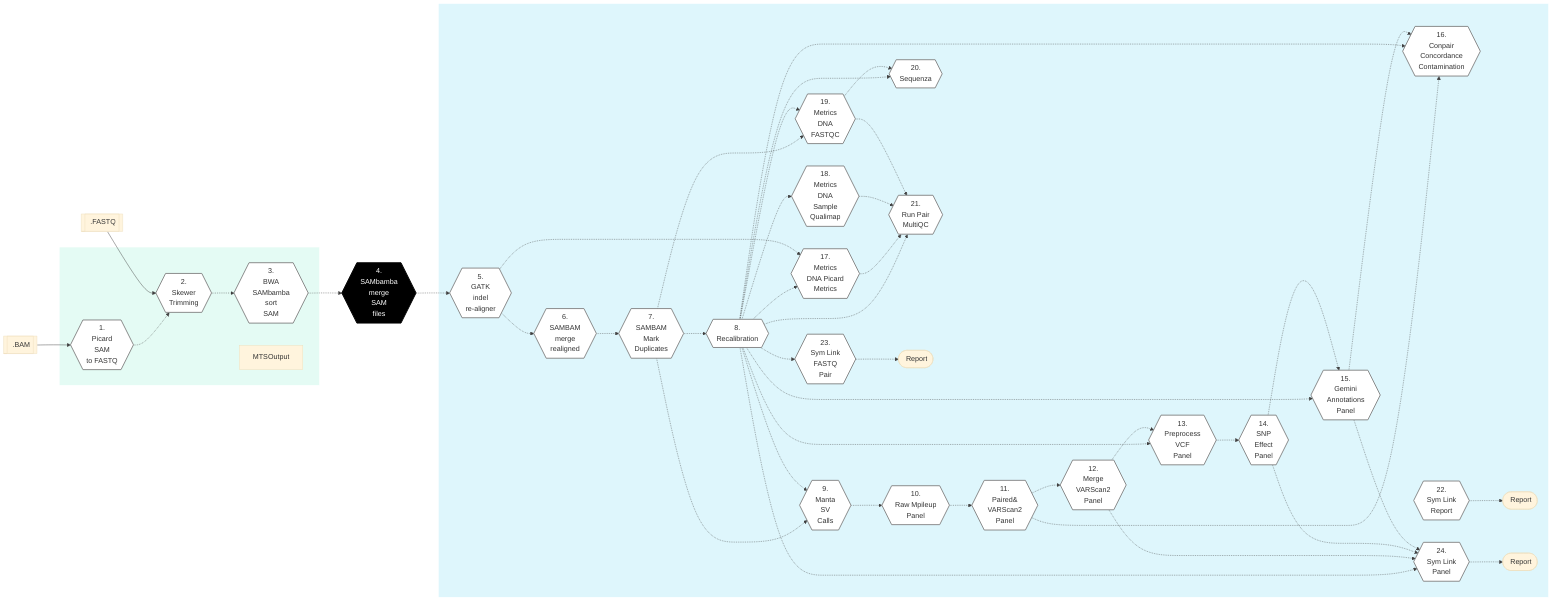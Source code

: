 %%{init: {'theme': 'base', 'themeVariables': { 'lineColor': '#404040'}}}%%

        %% GenPipes Schema for tumor_pair.py
        %% Ref: https://bitbucket.org/mugqic/genpipes/src/master/pipelines/tumor_pair/
        %% Author Shaloo Shalini <shalz@hotmail.com>
        %% -t sv

        graph LR
        Node1{{ 1. <br/> Picard<br/>SAM<br/>to FASTQ }}:::nodefill
        Node2{{ 2. <br/> Skewer<br/>Trimming }}:::nodefill
        Node3{{ 3. <br/> BWA<br/>SAMbamba<br/>sort<br/>SAM }}:::nodefill
        Node4{{ 4. <br/> SAMbamba<br/>merge<br/>SAM<br/>files }}:::nodefillblack
        Node5{{ 5. <br/> GATK<br/>indel<br/>re-aligner }}:::nodefill
        Node6{{ 6. <br/> SAMBAM<br/>merge<br/>realigned }}:::nodefill
        Node7{{ 7. <br/> SAMBAM<br/>Mark<br/>Duplicates }}:::nodefill
        Node8{{ 8. <br/> Recalibration }}:::nodefill
        Node9{{ 9. <br/> Manta<br/>SV<br/>Calls }}:::nodefill
        Node10{{ 10. <br/> Raw Mpileup<br/>Panel }}:::nodefill
        Node11{{ 11. <br/> Paired&<br/>VARScan2<br/>Panel }}:::nodefill
        Node12{{ 12. <br/> Merge<br/>VARScan2<br/>Panel }}:::nodefill
        Node13{{ 13. <br/> Preprocess<br/>VCF<br/>Panel }}:::nodefill
        Node14{{ 14. <br/> SNP<br/>Effect<br/>Panel }}:::nodefill
        Node15{{ 15. <br/> Gemini<br/>Annotations<br/>Panel }}:::nodefill
        Node16{{ 16. <br/> Conpair<br/>Concordance<br/>Contamination }}:::nodefill
        Node17{{ 17. <br/> Metrics<br/>DNA Picard<br/>Metrics  }}:::nodefill
        Node18{{ 18. <br/> Metrics<br/>DNA<br/>Sample<br/>Qualimap }}:::nodefill
        Node19{{ 19. <br/> Metrics<br/>DNA<br/>FASTQC }}:::nodefill
        Node20{{ 20. <br/> Sequenza }}:::nodefill
        Node21{{ 21. <br/> Run Pair<br/>MultiQC }}:::nodefill
        Node22{{ 22. <br/> Sym Link<br/>Report }}:::nodefill
        Node23{{ 23. <br/> Sym Link<br/>FASTQ<br/>Pair }}:::nodefill
        Node24{{ 24. <br/> Sym Link<br/>Panel }}:::nodefill

        Input1[[fa:fa-file-archive-o .BAM]]
        Input2[[fa:fa-file-archive-o .FASTQ]]

        Report([fa:fa-sticky-note-o Report ])
        RepFASTQ([fa:fa-sticky-note-o Report ])
        RepPanel([fa:fa-sticky-note-o Report ])

        Input1 --> Node1 -.-> Node2
        Input2 --> Node2

        Node2 -.-> Node3 -.-> Node4 -.-> Node5 -.-> Node6 -.-> Node7 -.-> Node8
        Node7 -.-> Node9 -.-> Node10 -.-> Node11 -.-> Node16
        Node7 -.-> Node19
        Node8 -.-> Node9 & Node13 & Node15 & Node16 & Node17 & Node18 & Node19 & Node20 & Node21 & Node23 & Node24
        Node11 -.-> Node12 -.-> Node13
        Node13 -.-> Node14 -.-> Node15
        Node15 -.-> Node16
        Node5 -.-> Node17
        Node17 & Node18 & Node19 -.-> Node21
        Node19 -.-> Node20
        Node22 -.-> Report
        Node12 & Node14 & Node15 -.-> Node24 -.-> RepPanel
        Node23 -.-> RepFASTQ


        subgraph readSetSteps[" "]
          Node1
          Node2
          Node3
          MTSOutput
        end
        subgraph sampleSetSteps[" "]
          Node5
          Node6
          Node7
          Node8
          Node9
          Node10
          Node11
          Node12
          Node13
          Node14
          Node15
          Node16
          Node17
          Node18
          Node19
          Node20
          Node21
          Node22
          Node23
          Node24

          Report
          RepPanel
          RepFASTQ


        end

        classDef greenRect fill:#E4FBF4,stroke:white
        class readSetSteps greenRect
        classDef blueRect fill:#DEF6FC,stroke:white
        class sampleSetSteps blueRect
        classDef nodefill fill:#ffffff,stroke:gray,stroke-width:2px
        classDef nodefillblack fill:black,stroke:black,color:white,stroke-width:2px